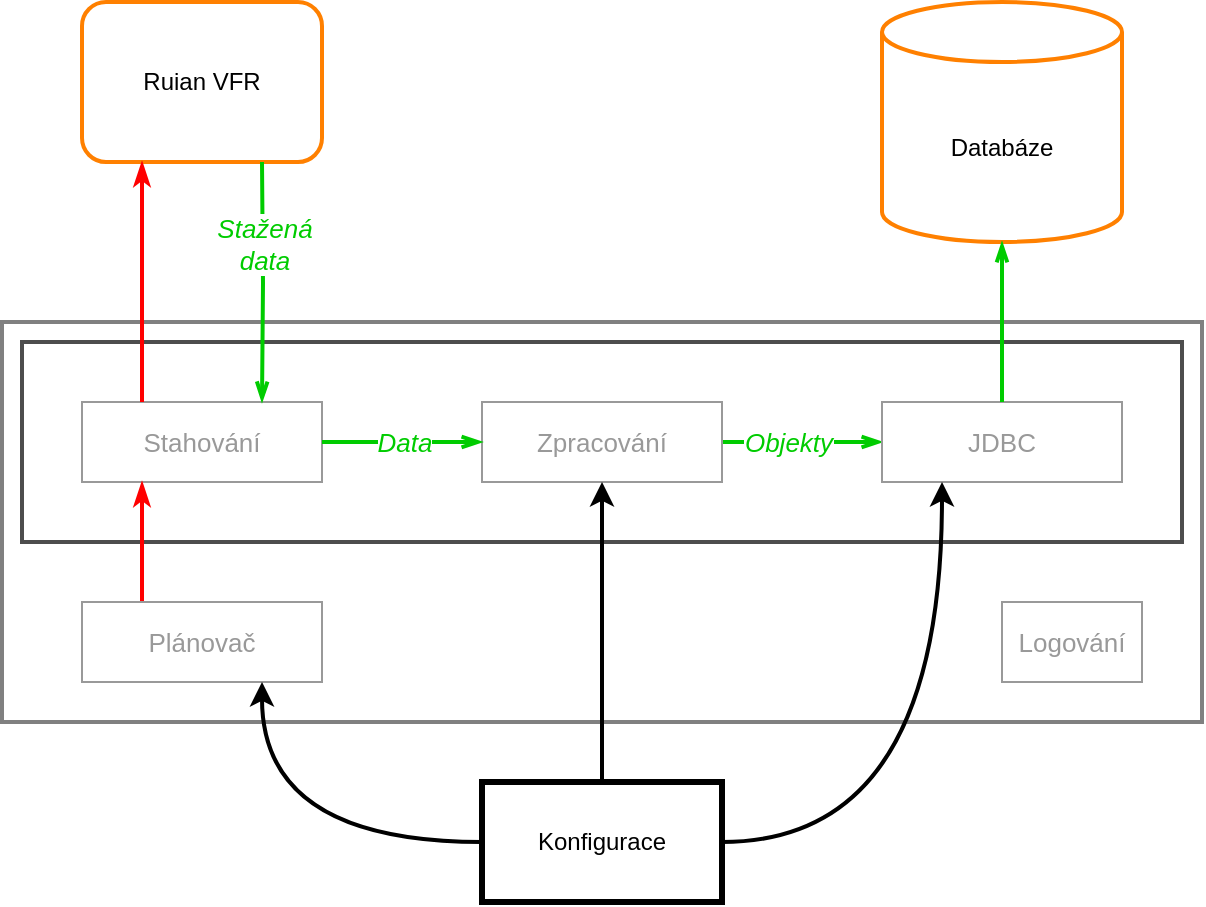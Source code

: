 <mxfile version="24.7.5">
  <diagram name="Stránka-1" id="x27HMtjat7XtUllMODR1">
    <mxGraphModel dx="1221" dy="823" grid="1" gridSize="10" guides="1" tooltips="1" connect="1" arrows="1" fold="1" page="1" pageScale="1" pageWidth="827" pageHeight="1169" math="0" shadow="0">
      <root>
        <mxCell id="0" />
        <mxCell id="1" parent="0" />
        <mxCell id="9KGqLRv9-ex1z_mnn_UG-2" value="" style="rounded=0;whiteSpace=wrap;html=1;fillColor=none;strokeColor=#808080;strokeWidth=2;" vertex="1" parent="1">
          <mxGeometry x="120" y="200" width="600" height="200" as="geometry" />
        </mxCell>
        <mxCell id="9KGqLRv9-ex1z_mnn_UG-19" value="" style="rounded=0;whiteSpace=wrap;html=1;fillColor=none;strokeColor=#4D4D4D;strokeWidth=2;" vertex="1" parent="1">
          <mxGeometry x="130" y="210" width="580" height="100" as="geometry" />
        </mxCell>
        <mxCell id="9KGqLRv9-ex1z_mnn_UG-1" value="Ruian VFR" style="rounded=1;whiteSpace=wrap;html=1;strokeWidth=2;strokeColor=#FF8000;gradientColor=none;" vertex="1" parent="1">
          <mxGeometry x="160" y="40" width="120" height="80" as="geometry" />
        </mxCell>
        <mxCell id="9KGqLRv9-ex1z_mnn_UG-3" value="Stahování" style="rounded=0;whiteSpace=wrap;html=1;fillColor=default;strokeColor=#999999;fontSize=13;labelBackgroundColor=default;fontColor=#999999;" vertex="1" parent="1">
          <mxGeometry x="160" y="240" width="120" height="40" as="geometry" />
        </mxCell>
        <mxCell id="9KGqLRv9-ex1z_mnn_UG-14" style="edgeStyle=orthogonalEdgeStyle;rounded=0;orthogonalLoop=1;jettySize=auto;html=1;strokeColor=#00CC00;strokeWidth=2;endArrow=openThin;endFill=0;" edge="1" parent="1" source="9KGqLRv9-ex1z_mnn_UG-4" target="9KGqLRv9-ex1z_mnn_UG-5">
          <mxGeometry relative="1" as="geometry" />
        </mxCell>
        <mxCell id="9KGqLRv9-ex1z_mnn_UG-16" value="Objekty" style="edgeLabel;html=1;align=center;verticalAlign=middle;resizable=0;points=[];" vertex="1" connectable="0" parent="9KGqLRv9-ex1z_mnn_UG-14">
          <mxGeometry x="-0.178" y="-2" relative="1" as="geometry">
            <mxPoint y="-2" as="offset" />
          </mxGeometry>
        </mxCell>
        <mxCell id="9KGqLRv9-ex1z_mnn_UG-36" value="Objekty" style="edgeLabel;html=1;align=center;verticalAlign=middle;resizable=0;points=[];fontSize=13;fontColor=#00CC00;fontStyle=2" vertex="1" connectable="0" parent="9KGqLRv9-ex1z_mnn_UG-14">
          <mxGeometry x="-0.178" y="-2" relative="1" as="geometry">
            <mxPoint y="-2" as="offset" />
          </mxGeometry>
        </mxCell>
        <mxCell id="9KGqLRv9-ex1z_mnn_UG-4" value="Zpracování" style="rounded=0;whiteSpace=wrap;html=1;fillColor=default;strokeColor=#999999;fontSize=13;labelBackgroundColor=default;fontColor=#999999;" vertex="1" parent="1">
          <mxGeometry x="360" y="240" width="120" height="40" as="geometry" />
        </mxCell>
        <mxCell id="9KGqLRv9-ex1z_mnn_UG-5" value="JDBC" style="rounded=0;whiteSpace=wrap;html=1;fillColor=default;strokeColor=#999999;fontSize=13;labelBackgroundColor=default;fontColor=#999999;" vertex="1" parent="1">
          <mxGeometry x="560" y="240" width="120" height="40" as="geometry" />
        </mxCell>
        <mxCell id="9KGqLRv9-ex1z_mnn_UG-6" value="Databáze" style="shape=cylinder3;whiteSpace=wrap;html=1;boundedLbl=1;backgroundOutline=1;size=15;rounded=1;strokeColor=#FF8000;strokeWidth=2;align=center;verticalAlign=middle;fontFamily=Helvetica;fontSize=12;fontColor=default;fillColor=default;gradientColor=none;" vertex="1" parent="1">
          <mxGeometry x="560" y="40" width="120" height="120" as="geometry" />
        </mxCell>
        <mxCell id="9KGqLRv9-ex1z_mnn_UG-17" style="edgeStyle=orthogonalEdgeStyle;rounded=0;orthogonalLoop=1;jettySize=auto;html=1;exitX=0.5;exitY=0;exitDx=0;exitDy=0;entryX=0.5;entryY=1;entryDx=0;entryDy=0;entryPerimeter=0;strokeColor=#00CC00;strokeWidth=2;endArrow=openThin;endFill=0;" edge="1" parent="1" source="9KGqLRv9-ex1z_mnn_UG-5" target="9KGqLRv9-ex1z_mnn_UG-6">
          <mxGeometry relative="1" as="geometry" />
        </mxCell>
        <mxCell id="9KGqLRv9-ex1z_mnn_UG-20" value="Logování" style="rounded=0;whiteSpace=wrap;html=1;fillColor=default;strokeColor=#999999;fontSize=13;labelBackgroundColor=default;fontColor=#999999;" vertex="1" parent="1">
          <mxGeometry x="620" y="340" width="70" height="40" as="geometry" />
        </mxCell>
        <mxCell id="9KGqLRv9-ex1z_mnn_UG-24" style="edgeStyle=orthogonalEdgeStyle;rounded=0;orthogonalLoop=1;jettySize=auto;html=1;exitX=0.25;exitY=0;exitDx=0;exitDy=0;entryX=0.25;entryY=1;entryDx=0;entryDy=0;curved=1;strokeColor=#FF0000;strokeWidth=2;endArrow=classicThin;endFill=1;" edge="1" parent="1" source="9KGqLRv9-ex1z_mnn_UG-23" target="9KGqLRv9-ex1z_mnn_UG-3">
          <mxGeometry relative="1" as="geometry">
            <Array as="points" />
          </mxGeometry>
        </mxCell>
        <mxCell id="9KGqLRv9-ex1z_mnn_UG-23" value="Plánovač" style="rounded=0;whiteSpace=wrap;html=1;fillColor=default;strokeColor=#999999;fontSize=13;labelBackgroundColor=default;fontColor=#999999;" vertex="1" parent="1">
          <mxGeometry x="160" y="340" width="120" height="40" as="geometry" />
        </mxCell>
        <mxCell id="9KGqLRv9-ex1z_mnn_UG-26" style="edgeStyle=orthogonalEdgeStyle;rounded=0;orthogonalLoop=1;jettySize=auto;html=1;exitX=0;exitY=0.5;exitDx=0;exitDy=0;entryX=0.75;entryY=1;entryDx=0;entryDy=0;curved=1;strokeWidth=2;strokeColor=#000000;" edge="1" parent="1" source="9KGqLRv9-ex1z_mnn_UG-25" target="9KGqLRv9-ex1z_mnn_UG-23">
          <mxGeometry relative="1" as="geometry" />
        </mxCell>
        <mxCell id="9KGqLRv9-ex1z_mnn_UG-27" style="edgeStyle=orthogonalEdgeStyle;rounded=0;orthogonalLoop=1;jettySize=auto;html=1;strokeColor=#000000;strokeWidth=2;align=center;verticalAlign=middle;fontFamily=Helvetica;fontSize=11;fontColor=default;labelBackgroundColor=default;endArrow=classic;curved=1;" edge="1" parent="1" source="9KGqLRv9-ex1z_mnn_UG-25" target="9KGqLRv9-ex1z_mnn_UG-4">
          <mxGeometry relative="1" as="geometry" />
        </mxCell>
        <mxCell id="9KGqLRv9-ex1z_mnn_UG-29" style="edgeStyle=orthogonalEdgeStyle;rounded=0;orthogonalLoop=1;jettySize=auto;html=1;entryX=0.25;entryY=1;entryDx=0;entryDy=0;strokeColor=#000000;strokeWidth=2;align=center;verticalAlign=middle;fontFamily=Helvetica;fontSize=11;fontColor=default;labelBackgroundColor=default;endArrow=classic;curved=1;" edge="1" parent="1" source="9KGqLRv9-ex1z_mnn_UG-25" target="9KGqLRv9-ex1z_mnn_UG-5">
          <mxGeometry relative="1" as="geometry" />
        </mxCell>
        <mxCell id="9KGqLRv9-ex1z_mnn_UG-25" value="Konfigurace" style="rounded=0;whiteSpace=wrap;html=1;strokeColor=#000000;strokeWidth=3;" vertex="1" parent="1">
          <mxGeometry x="360" y="430" width="120" height="60" as="geometry" />
        </mxCell>
        <mxCell id="9KGqLRv9-ex1z_mnn_UG-28" style="edgeStyle=orthogonalEdgeStyle;rounded=0;orthogonalLoop=1;jettySize=auto;html=1;exitX=0.5;exitY=1;exitDx=0;exitDy=0;" edge="1" parent="1" source="9KGqLRv9-ex1z_mnn_UG-23" target="9KGqLRv9-ex1z_mnn_UG-23">
          <mxGeometry relative="1" as="geometry" />
        </mxCell>
        <mxCell id="9KGqLRv9-ex1z_mnn_UG-30" style="edgeStyle=orthogonalEdgeStyle;rounded=0;orthogonalLoop=1;jettySize=auto;html=1;exitX=0.25;exitY=0;exitDx=0;exitDy=0;entryX=0.25;entryY=1;entryDx=0;entryDy=0;strokeColor=#FF0000;strokeWidth=2;align=center;verticalAlign=middle;fontFamily=Helvetica;fontSize=11;fontColor=default;labelBackgroundColor=default;endArrow=classicThin;endFill=1;curved=1;" edge="1" parent="1">
          <mxGeometry relative="1" as="geometry">
            <mxPoint x="190" y="240" as="sourcePoint" />
            <mxPoint x="190" y="120" as="targetPoint" />
          </mxGeometry>
        </mxCell>
        <mxCell id="9KGqLRv9-ex1z_mnn_UG-32" style="edgeStyle=orthogonalEdgeStyle;rounded=0;orthogonalLoop=1;jettySize=auto;html=1;exitX=0.75;exitY=1;exitDx=0;exitDy=0;strokeColor=#00CC00;strokeWidth=2;endArrow=openThin;endFill=0;entryX=0.75;entryY=0;entryDx=0;entryDy=0;" edge="1" parent="1" target="9KGqLRv9-ex1z_mnn_UG-3">
          <mxGeometry relative="1" as="geometry">
            <mxPoint x="250" y="120" as="sourcePoint" />
            <mxPoint x="250" y="240" as="targetPoint" />
            <Array as="points" />
          </mxGeometry>
        </mxCell>
        <mxCell id="9KGqLRv9-ex1z_mnn_UG-33" value="Stažená&lt;br style=&quot;font-size: 13px;&quot;&gt;data" style="edgeLabel;html=1;align=center;verticalAlign=middle;resizable=0;points=[];fontSize=13;fontColor=#00CC00;fontStyle=2" vertex="1" connectable="0" parent="9KGqLRv9-ex1z_mnn_UG-32">
          <mxGeometry x="-0.211" y="-3" relative="1" as="geometry">
            <mxPoint x="3" y="-7" as="offset" />
          </mxGeometry>
        </mxCell>
        <mxCell id="9KGqLRv9-ex1z_mnn_UG-34" style="edgeStyle=orthogonalEdgeStyle;rounded=0;orthogonalLoop=1;jettySize=auto;html=1;exitX=1;exitY=0.5;exitDx=0;exitDy=0;entryX=0;entryY=0.5;entryDx=0;entryDy=0;strokeColor=#00CC00;strokeWidth=2;endArrow=openThin;endFill=0;" edge="1" parent="1">
          <mxGeometry relative="1" as="geometry">
            <mxPoint x="280" y="260" as="sourcePoint" />
            <mxPoint x="360" y="260" as="targetPoint" />
            <Array as="points">
              <mxPoint x="310" y="260" />
              <mxPoint x="310" y="260" />
            </Array>
          </mxGeometry>
        </mxCell>
        <mxCell id="9KGqLRv9-ex1z_mnn_UG-35" value="Data" style="edgeLabel;html=1;align=center;verticalAlign=middle;resizable=0;points=[];fontSize=13;fontColor=#00CC00;fontStyle=2" vertex="1" connectable="0" parent="9KGqLRv9-ex1z_mnn_UG-34">
          <mxGeometry x="-0.167" y="4" relative="1" as="geometry">
            <mxPoint x="7" y="4" as="offset" />
          </mxGeometry>
        </mxCell>
      </root>
    </mxGraphModel>
  </diagram>
</mxfile>
